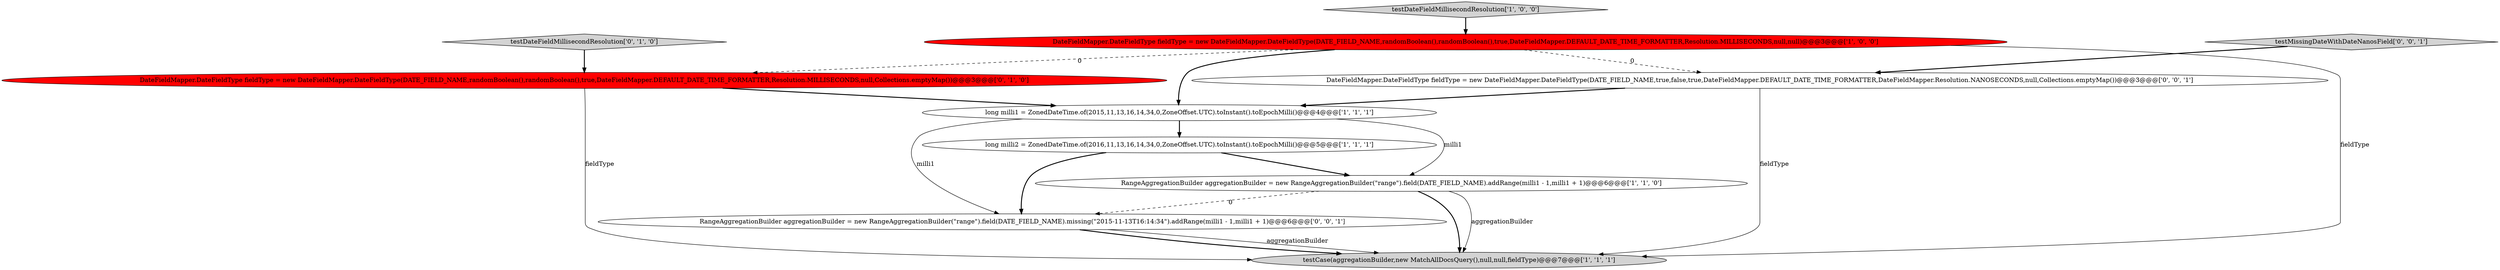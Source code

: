 digraph {
3 [style = filled, label = "DateFieldMapper.DateFieldType fieldType = new DateFieldMapper.DateFieldType(DATE_FIELD_NAME,randomBoolean(),randomBoolean(),true,DateFieldMapper.DEFAULT_DATE_TIME_FORMATTER,Resolution.MILLISECONDS,null,null)@@@3@@@['1', '0', '0']", fillcolor = red, shape = ellipse image = "AAA1AAABBB1BBB"];
5 [style = filled, label = "testCase(aggregationBuilder,new MatchAllDocsQuery(),null,null,fieldType)@@@7@@@['1', '1', '1']", fillcolor = lightgray, shape = ellipse image = "AAA0AAABBB1BBB"];
10 [style = filled, label = "DateFieldMapper.DateFieldType fieldType = new DateFieldMapper.DateFieldType(DATE_FIELD_NAME,true,false,true,DateFieldMapper.DEFAULT_DATE_TIME_FORMATTER,DateFieldMapper.Resolution.NANOSECONDS,null,Collections.emptyMap())@@@3@@@['0', '0', '1']", fillcolor = white, shape = ellipse image = "AAA0AAABBB3BBB"];
7 [style = filled, label = "DateFieldMapper.DateFieldType fieldType = new DateFieldMapper.DateFieldType(DATE_FIELD_NAME,randomBoolean(),randomBoolean(),true,DateFieldMapper.DEFAULT_DATE_TIME_FORMATTER,Resolution.MILLISECONDS,null,Collections.emptyMap())@@@3@@@['0', '1', '0']", fillcolor = red, shape = ellipse image = "AAA1AAABBB2BBB"];
1 [style = filled, label = "testDateFieldMillisecondResolution['1', '0', '0']", fillcolor = lightgray, shape = diamond image = "AAA0AAABBB1BBB"];
0 [style = filled, label = "RangeAggregationBuilder aggregationBuilder = new RangeAggregationBuilder(\"range\").field(DATE_FIELD_NAME).addRange(milli1 - 1,milli1 + 1)@@@6@@@['1', '1', '0']", fillcolor = white, shape = ellipse image = "AAA0AAABBB1BBB"];
6 [style = filled, label = "testDateFieldMillisecondResolution['0', '1', '0']", fillcolor = lightgray, shape = diamond image = "AAA0AAABBB2BBB"];
8 [style = filled, label = "RangeAggregationBuilder aggregationBuilder = new RangeAggregationBuilder(\"range\").field(DATE_FIELD_NAME).missing(\"2015-11-13T16:14:34\").addRange(milli1 - 1,milli1 + 1)@@@6@@@['0', '0', '1']", fillcolor = white, shape = ellipse image = "AAA0AAABBB3BBB"];
9 [style = filled, label = "testMissingDateWithDateNanosField['0', '0', '1']", fillcolor = lightgray, shape = diamond image = "AAA0AAABBB3BBB"];
2 [style = filled, label = "long milli1 = ZonedDateTime.of(2015,11,13,16,14,34,0,ZoneOffset.UTC).toInstant().toEpochMilli()@@@4@@@['1', '1', '1']", fillcolor = white, shape = ellipse image = "AAA0AAABBB1BBB"];
4 [style = filled, label = "long milli2 = ZonedDateTime.of(2016,11,13,16,14,34,0,ZoneOffset.UTC).toInstant().toEpochMilli()@@@5@@@['1', '1', '1']", fillcolor = white, shape = ellipse image = "AAA0AAABBB1BBB"];
2->0 [style = solid, label="milli1"];
3->7 [style = dashed, label="0"];
1->3 [style = bold, label=""];
0->5 [style = solid, label="aggregationBuilder"];
9->10 [style = bold, label=""];
3->5 [style = solid, label="fieldType"];
2->4 [style = bold, label=""];
7->5 [style = solid, label="fieldType"];
10->5 [style = solid, label="fieldType"];
4->0 [style = bold, label=""];
8->5 [style = solid, label="aggregationBuilder"];
3->2 [style = bold, label=""];
8->5 [style = bold, label=""];
7->2 [style = bold, label=""];
4->8 [style = bold, label=""];
0->8 [style = dashed, label="0"];
10->2 [style = bold, label=""];
3->10 [style = dashed, label="0"];
2->8 [style = solid, label="milli1"];
6->7 [style = bold, label=""];
0->5 [style = bold, label=""];
}
